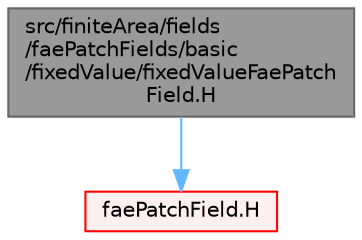 digraph "src/finiteArea/fields/faePatchFields/basic/fixedValue/fixedValueFaePatchField.H"
{
 // LATEX_PDF_SIZE
  bgcolor="transparent";
  edge [fontname=Helvetica,fontsize=10,labelfontname=Helvetica,labelfontsize=10];
  node [fontname=Helvetica,fontsize=10,shape=box,height=0.2,width=0.4];
  Node1 [id="Node000001",label="src/finiteArea/fields\l/faePatchFields/basic\l/fixedValue/fixedValueFaePatch\lField.H",height=0.2,width=0.4,color="gray40", fillcolor="grey60", style="filled", fontcolor="black",tooltip=" "];
  Node1 -> Node2 [id="edge1_Node000001_Node000002",color="steelblue1",style="solid",tooltip=" "];
  Node2 [id="Node000002",label="faePatchField.H",height=0.2,width=0.4,color="red", fillcolor="#FFF0F0", style="filled",URL="$faePatchField_8H.html",tooltip=" "];
}
